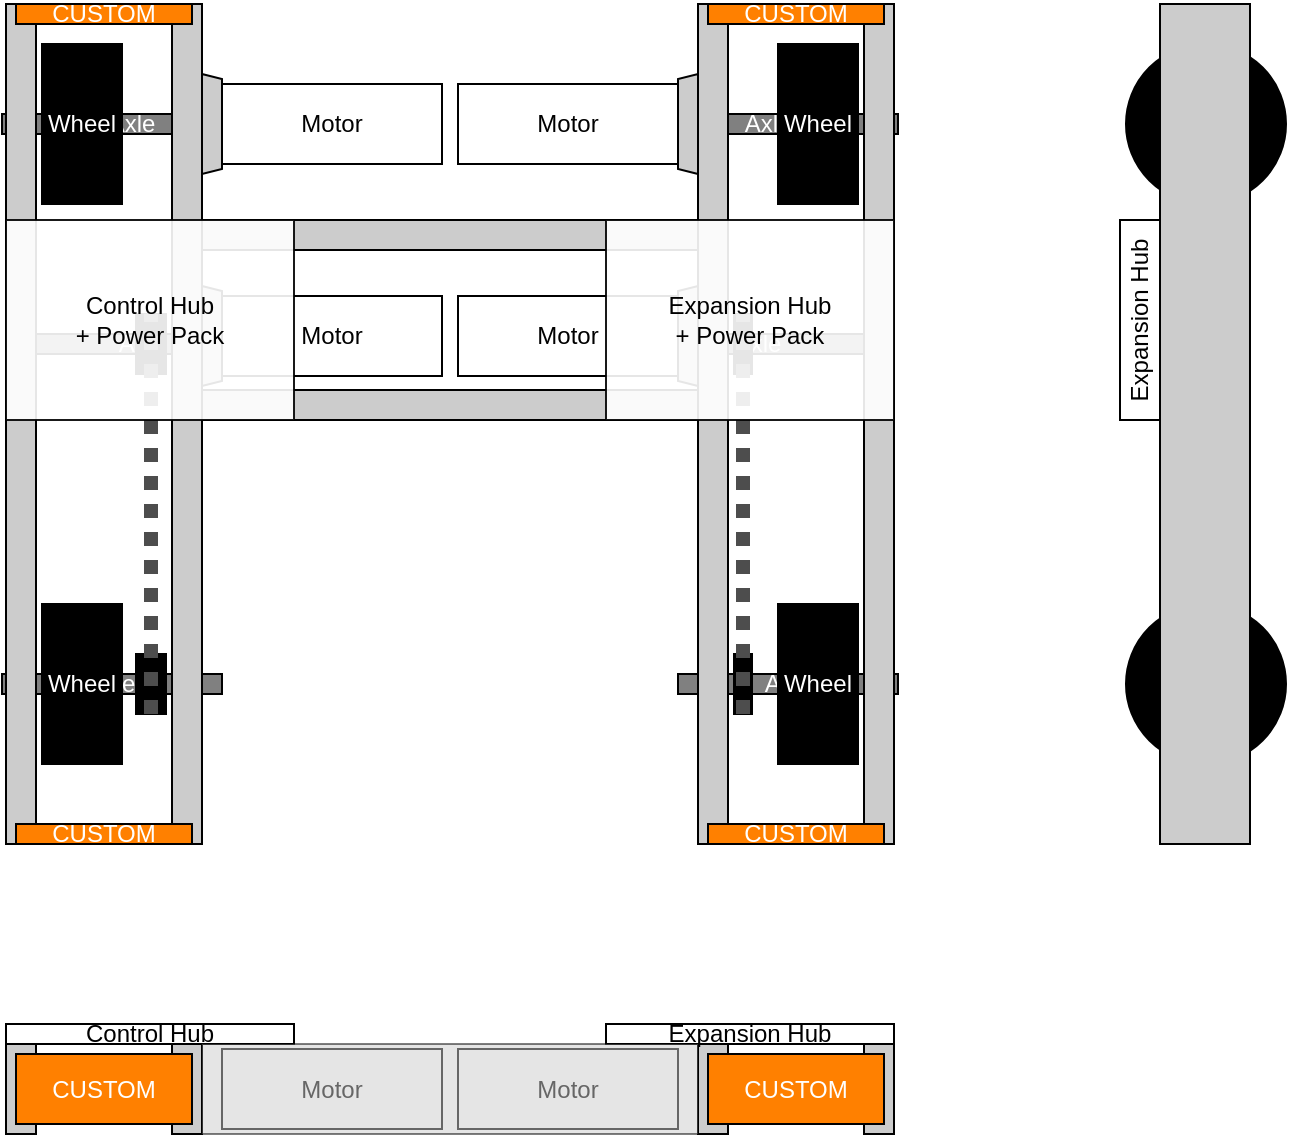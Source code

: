 <mxfile pages="2">
    <diagram name="Page-1" id="inVZSPTo9PcjYaaYWkz8">
        <mxGraphModel dx="455" dy="499" grid="0" gridSize="10" guides="1" tooltips="1" connect="1" arrows="1" fold="1" page="1" pageScale="1" pageWidth="3300" pageHeight="2339" math="0" shadow="0">
            <root>
                <mxCell id="0"/>
                <mxCell id="1" parent="0"/>
                <mxCell id="711dLZKx2LIoTlCgQXov-10" value="Axle" style="rounded=0;whiteSpace=wrap;html=1;fillColor=#808080;fontColor=#FFFFFF;" parent="1" vertex="1">
                    <mxGeometry x="558" y="575" width="110" height="10" as="geometry"/>
                </mxCell>
                <mxCell id="711dLZKx2LIoTlCgQXov-24" value="" style="rounded=0;whiteSpace=wrap;html=1;fillColor=#000000;" parent="1" vertex="1">
                    <mxGeometry x="586" y="565" width="9" height="30" as="geometry"/>
                </mxCell>
                <mxCell id="711dLZKx2LIoTlCgQXov-11" value="Axle" style="rounded=0;whiteSpace=wrap;html=1;fillColor=#808080;fontColor=#FFFFFF;" parent="1" vertex="1">
                    <mxGeometry x="220" y="575" width="110" height="10" as="geometry"/>
                </mxCell>
                <mxCell id="711dLZKx2LIoTlCgQXov-8" value="Axle" style="rounded=0;whiteSpace=wrap;html=1;fillColor=#808080;fontColor=#FFFFFF;" parent="1" vertex="1">
                    <mxGeometry x="538" y="405" width="120" height="10" as="geometry"/>
                </mxCell>
                <mxCell id="711dLZKx2LIoTlCgQXov-9" value="Axle" style="rounded=0;whiteSpace=wrap;html=1;fillColor=#808080;fontColor=#FFFFFF;" parent="1" vertex="1">
                    <mxGeometry x="230" y="405" width="120" height="10" as="geometry"/>
                </mxCell>
                <mxCell id="711dLZKx2LIoTlCgQXov-5" value="Axle" style="rounded=0;whiteSpace=wrap;html=1;fillColor=#808080;fontColor=#FFFFFF;" parent="1" vertex="1">
                    <mxGeometry x="220" y="295" width="130" height="10" as="geometry"/>
                </mxCell>
                <mxCell id="711dLZKx2LIoTlCgQXov-7" value="Axle" style="rounded=0;whiteSpace=wrap;html=1;fillColor=#808080;fontColor=#FFFFFF;" parent="1" vertex="1">
                    <mxGeometry x="538" y="295" width="130" height="10" as="geometry"/>
                </mxCell>
                <mxCell id="4JoB3vtAX29_v0R1cTo--14" value="Wheel" style="ellipse;whiteSpace=wrap;html=1;aspect=fixed;fillColor=#000000;fontColor=#FFFFFF;" parent="1" vertex="1">
                    <mxGeometry x="782" y="260" width="80" height="80" as="geometry"/>
                </mxCell>
                <mxCell id="4JoB3vtAX29_v0R1cTo--15" value="Wheel" style="ellipse;whiteSpace=wrap;html=1;aspect=fixed;fillColor=#000000;fontColor=#FFFFFF;" parent="1" vertex="1">
                    <mxGeometry x="782" y="540" width="80" height="80" as="geometry"/>
                </mxCell>
                <mxCell id="w6orbtcmgJu4_G85mUG3-1" value="" style="rounded=0;whiteSpace=wrap;html=1;fillColor=#CCCCCC;" parent="1" vertex="1">
                    <mxGeometry x="320" y="348" width="248" height="15" as="geometry"/>
                </mxCell>
                <mxCell id="w6orbtcmgJu4_G85mUG3-2" value="" style="rounded=0;whiteSpace=wrap;html=1;direction=south;fillColor=#CCCCCC;" parent="1" vertex="1">
                    <mxGeometry x="568" y="240" width="15" height="420" as="geometry"/>
                </mxCell>
                <mxCell id="w6orbtcmgJu4_G85mUG3-3" value="" style="rounded=0;whiteSpace=wrap;html=1;direction=south;fillColor=#CCCCCC;" parent="1" vertex="1">
                    <mxGeometry x="651" y="240" width="15" height="420" as="geometry"/>
                </mxCell>
                <mxCell id="w6orbtcmgJu4_G85mUG3-6" value="" style="rounded=0;whiteSpace=wrap;html=1;fillColor=#CCCCCC;" parent="1" vertex="1">
                    <mxGeometry x="320" y="433" width="248" height="15" as="geometry"/>
                </mxCell>
                <mxCell id="w6orbtcmgJu4_G85mUG3-7" value="Motor" style="rounded=0;whiteSpace=wrap;html=1;" parent="1" vertex="1">
                    <mxGeometry x="448" y="280" width="110" height="40" as="geometry"/>
                </mxCell>
                <mxCell id="w6orbtcmgJu4_G85mUG3-9" value="Wheel" style="rounded=0;whiteSpace=wrap;html=1;fillColor=#000000;fontColor=#FFFFFF;" parent="1" vertex="1">
                    <mxGeometry x="608" y="260" width="40" height="80" as="geometry"/>
                </mxCell>
                <mxCell id="w6orbtcmgJu4_G85mUG3-10" value="Wheel" style="rounded=0;whiteSpace=wrap;html=1;fillColor=#000000;fontColor=#FFFFFF;" parent="1" vertex="1">
                    <mxGeometry x="608" y="540" width="40" height="80" as="geometry"/>
                </mxCell>
                <mxCell id="w6orbtcmgJu4_G85mUG3-11" value="Motor" style="rounded=0;whiteSpace=wrap;html=1;" parent="1" vertex="1">
                    <mxGeometry x="448" y="386" width="110" height="40" as="geometry"/>
                </mxCell>
                <mxCell id="w6orbtcmgJu4_G85mUG3-16" value="CUSTOM" style="rounded=0;whiteSpace=wrap;html=1;fontColor=#FFFFFF;fillColor=#FF8000;" parent="1" vertex="1">
                    <mxGeometry x="573" y="240" width="88" height="10" as="geometry"/>
                </mxCell>
                <mxCell id="w6orbtcmgJu4_G85mUG3-17" value="CUSTOM" style="rounded=0;whiteSpace=wrap;html=1;fontColor=#FFFFFF;fillColor=#FF8000;" parent="1" vertex="1">
                    <mxGeometry x="573" y="650" width="88" height="10" as="geometry"/>
                </mxCell>
                <mxCell id="4JoB3vtAX29_v0R1cTo--1" value="" style="rounded=0;whiteSpace=wrap;html=1;direction=south;fillColor=#CCCCCC;" parent="1" vertex="1">
                    <mxGeometry x="222" y="760" width="15" height="45" as="geometry"/>
                </mxCell>
                <mxCell id="4JoB3vtAX29_v0R1cTo--2" value="" style="rounded=0;whiteSpace=wrap;html=1;direction=south;fillColor=#CCCCCC;" parent="1" vertex="1">
                    <mxGeometry x="305" y="760" width="15" height="45" as="geometry"/>
                </mxCell>
                <mxCell id="4JoB3vtAX29_v0R1cTo--3" value="" style="rounded=0;whiteSpace=wrap;html=1;direction=south;fillColor=#CCCCCC;" parent="1" vertex="1">
                    <mxGeometry x="651" y="760" width="15" height="45" as="geometry"/>
                </mxCell>
                <mxCell id="4JoB3vtAX29_v0R1cTo--4" value="" style="rounded=0;whiteSpace=wrap;html=1;direction=south;fillColor=#CCCCCC;" parent="1" vertex="1">
                    <mxGeometry x="568" y="760" width="15" height="45" as="geometry"/>
                </mxCell>
                <mxCell id="4JoB3vtAX29_v0R1cTo--7" value="CUSTOM" style="rounded=0;whiteSpace=wrap;html=1;fontColor=#FFFFFF;fillColor=#FF8000;" parent="1" vertex="1">
                    <mxGeometry x="227" y="765" width="88" height="35" as="geometry"/>
                </mxCell>
                <mxCell id="4JoB3vtAX29_v0R1cTo--8" value="CUSTOM" style="rounded=0;whiteSpace=wrap;html=1;fontColor=#FFFFFF;fillColor=#FF8000;" parent="1" vertex="1">
                    <mxGeometry x="573" y="765" width="88" height="35" as="geometry"/>
                </mxCell>
                <mxCell id="4JoB3vtAX29_v0R1cTo--10" value="Motor" style="rounded=0;whiteSpace=wrap;html=1;" parent="1" vertex="1">
                    <mxGeometry x="330" y="762.5" width="110" height="40" as="geometry"/>
                </mxCell>
                <mxCell id="4JoB3vtAX29_v0R1cTo--11" value="Motor" style="rounded=0;whiteSpace=wrap;html=1;" parent="1" vertex="1">
                    <mxGeometry x="448" y="762.5" width="110" height="40" as="geometry"/>
                </mxCell>
                <mxCell id="4JoB3vtAX29_v0R1cTo--12" value="" style="rounded=0;whiteSpace=wrap;html=1;direction=south;fillColor=#CCCCCC;" parent="1" vertex="1">
                    <mxGeometry x="799" y="240" width="45" height="420" as="geometry"/>
                </mxCell>
                <mxCell id="4JoB3vtAX29_v0R1cTo--16" value="Expansion Hub" style="rounded=0;whiteSpace=wrap;html=1;direction=west;rotation=270;" parent="1" vertex="1">
                    <mxGeometry x="739" y="388" width="100" height="20" as="geometry"/>
                </mxCell>
                <mxCell id="4JoB3vtAX29_v0R1cTo--17" value="Control Hub" style="rounded=0;whiteSpace=wrap;html=1;direction=south;" parent="1" vertex="1">
                    <mxGeometry x="222" y="750" width="144" height="10" as="geometry"/>
                </mxCell>
                <mxCell id="4JoB3vtAX29_v0R1cTo--18" value="Expansion Hub" style="rounded=0;whiteSpace=wrap;html=1;direction=south;" parent="1" vertex="1">
                    <mxGeometry x="522" y="750" width="144" height="10" as="geometry"/>
                </mxCell>
                <mxCell id="w6orbtcmgJu4_G85mUG3-4" value="" style="rounded=0;whiteSpace=wrap;html=1;direction=south;fillColor=#CCCCCC;" parent="1" vertex="1">
                    <mxGeometry x="305" y="240" width="15" height="420" as="geometry"/>
                </mxCell>
                <mxCell id="w6orbtcmgJu4_G85mUG3-5" value="" style="rounded=0;whiteSpace=wrap;html=1;direction=south;fillColor=#CCCCCC;" parent="1" vertex="1">
                    <mxGeometry x="222" y="240" width="15" height="420" as="geometry"/>
                </mxCell>
                <mxCell id="w6orbtcmgJu4_G85mUG3-8" value="Motor" style="rounded=0;whiteSpace=wrap;html=1;" parent="1" vertex="1">
                    <mxGeometry x="330" y="280" width="110" height="40" as="geometry"/>
                </mxCell>
                <mxCell id="w6orbtcmgJu4_G85mUG3-12" value="Wheel" style="rounded=0;whiteSpace=wrap;html=1;fillColor=#000000;fontColor=#FFFFFF;" parent="1" vertex="1">
                    <mxGeometry x="240" y="540" width="40" height="80" as="geometry"/>
                </mxCell>
                <mxCell id="w6orbtcmgJu4_G85mUG3-13" value="Wheel" style="rounded=0;whiteSpace=wrap;html=1;fillColor=#000000;fontColor=#FFFFFF;" parent="1" vertex="1">
                    <mxGeometry x="240" y="260" width="40" height="80" as="geometry"/>
                </mxCell>
                <mxCell id="w6orbtcmgJu4_G85mUG3-14" value="Motor" style="rounded=0;whiteSpace=wrap;html=1;" parent="1" vertex="1">
                    <mxGeometry x="330" y="386" width="110" height="40" as="geometry"/>
                </mxCell>
                <mxCell id="w6orbtcmgJu4_G85mUG3-15" value="CUSTOM" style="rounded=0;whiteSpace=wrap;html=1;fontColor=#FFFFFF;fillColor=#FF8000;" parent="1" vertex="1">
                    <mxGeometry x="227" y="240" width="88" height="10" as="geometry"/>
                </mxCell>
                <mxCell id="w6orbtcmgJu4_G85mUG3-18" value="CUSTOM" style="rounded=0;whiteSpace=wrap;html=1;fontColor=#FFFFFF;fillColor=#FF8000;" parent="1" vertex="1">
                    <mxGeometry x="227" y="650" width="88" height="10" as="geometry"/>
                </mxCell>
                <mxCell id="711dLZKx2LIoTlCgQXov-1" value="" style="shape=trapezoid;perimeter=trapezoidPerimeter;whiteSpace=wrap;html=1;fixedSize=1;direction=south;size=2.54;fillColor=#CCCCCC;" parent="1" vertex="1">
                    <mxGeometry x="320" y="275" width="10" height="50" as="geometry"/>
                </mxCell>
                <mxCell id="711dLZKx2LIoTlCgQXov-2" value="" style="shape=trapezoid;perimeter=trapezoidPerimeter;whiteSpace=wrap;html=1;fixedSize=1;direction=north;size=2.54;fillColor=#CCCCCC;" parent="1" vertex="1">
                    <mxGeometry x="558" y="275" width="10" height="50" as="geometry"/>
                </mxCell>
                <mxCell id="711dLZKx2LIoTlCgQXov-3" value="" style="shape=trapezoid;perimeter=trapezoidPerimeter;whiteSpace=wrap;html=1;fixedSize=1;direction=north;size=2.54;fillColor=#CCCCCC;" parent="1" vertex="1">
                    <mxGeometry x="558" y="381" width="10" height="50" as="geometry"/>
                </mxCell>
                <mxCell id="711dLZKx2LIoTlCgQXov-4" value="" style="shape=trapezoid;perimeter=trapezoidPerimeter;whiteSpace=wrap;html=1;fixedSize=1;direction=south;size=2.54;fillColor=#CCCCCC;" parent="1" vertex="1">
                    <mxGeometry x="320" y="381" width="10" height="50" as="geometry"/>
                </mxCell>
                <mxCell id="711dLZKx2LIoTlCgQXov-19" value="" style="rounded=0;whiteSpace=wrap;html=1;fillColor=#000000;" parent="1" vertex="1">
                    <mxGeometry x="287" y="565" width="15" height="30" as="geometry"/>
                </mxCell>
                <mxCell id="711dLZKx2LIoTlCgQXov-20" value="" style="rounded=0;whiteSpace=wrap;html=1;fillColor=#000000;" parent="1" vertex="1">
                    <mxGeometry x="287" y="395" width="15" height="30" as="geometry"/>
                </mxCell>
                <mxCell id="711dLZKx2LIoTlCgQXov-21" value="" style="endArrow=none;dashed=1;html=1;rounded=0;entryX=0.5;entryY=0;entryDx=0;entryDy=0;exitX=0.5;exitY=1;exitDx=0;exitDy=0;strokeWidth=7;dashPattern=1 1;strokeColor=#4D4D4D;" parent="1" source="711dLZKx2LIoTlCgQXov-19" target="711dLZKx2LIoTlCgQXov-20" edge="1">
                    <mxGeometry width="50" height="50" relative="1" as="geometry">
                        <mxPoint x="296" y="553" as="sourcePoint"/>
                        <mxPoint x="346" y="503" as="targetPoint"/>
                    </mxGeometry>
                </mxCell>
                <mxCell id="711dLZKx2LIoTlCgQXov-22" value="" style="rounded=0;whiteSpace=wrap;html=1;fillColor=#000000;" parent="1" vertex="1">
                    <mxGeometry x="586" y="395" width="9" height="30" as="geometry"/>
                </mxCell>
                <mxCell id="711dLZKx2LIoTlCgQXov-23" value="" style="endArrow=none;dashed=1;html=1;rounded=0;entryX=0.5;entryY=0;entryDx=0;entryDy=0;exitX=0.5;exitY=1;exitDx=0;exitDy=0;strokeWidth=7;dashPattern=1 1;strokeColor=#4D4D4D;" parent="1" source="711dLZKx2LIoTlCgQXov-24" target="711dLZKx2LIoTlCgQXov-22" edge="1">
                    <mxGeometry width="50" height="50" relative="1" as="geometry">
                        <mxPoint x="589" y="553" as="sourcePoint"/>
                        <mxPoint x="639" y="503" as="targetPoint"/>
                    </mxGeometry>
                </mxCell>
                <mxCell id="w6orbtcmgJu4_G85mUG3-21" value="Expansion Hub&lt;div&gt;+ Power Pack&lt;br&gt;&lt;/div&gt;" style="rounded=0;whiteSpace=wrap;html=1;direction=east;opacity=90;" parent="1" vertex="1">
                    <mxGeometry x="522" y="348" width="144" height="100" as="geometry"/>
                </mxCell>
                <mxCell id="w6orbtcmgJu4_G85mUG3-19" value="Control Hub&lt;div&gt;+ Power Pack&lt;/div&gt;" style="rounded=0;whiteSpace=wrap;html=1;direction=east;opacity=90;" parent="1" vertex="1">
                    <mxGeometry x="222" y="348" width="144" height="100" as="geometry"/>
                </mxCell>
                <mxCell id="4JoB3vtAX29_v0R1cTo--5" value="" style="rounded=0;whiteSpace=wrap;html=1;fillColor=#CCCCCC;opacity=50;" parent="1" vertex="1">
                    <mxGeometry x="320" y="760" width="248" height="45" as="geometry"/>
                </mxCell>
            </root>
        </mxGraphModel>
    </diagram>
    <diagram id="Qj1iOQ2QytvMzb1pfmyk" name="Inside Wheels">
        <mxGraphModel dx="455" dy="499" grid="1" gridSize="10" guides="1" tooltips="1" connect="1" arrows="1" fold="1" page="1" pageScale="1" pageWidth="3300" pageHeight="2339" math="0" shadow="0">
            <root>
                <mxCell id="0"/>
                <mxCell id="1" parent="0"/>
                <mxCell id="WOUt4Na-WsWE-hNVj2Ye-68" value="Axle" style="rounded=0;whiteSpace=wrap;html=1;fillColor=#808080;fontColor=#FFFFFF;" parent="1" vertex="1">
                    <mxGeometry x="218" y="295" width="100" height="10" as="geometry"/>
                </mxCell>
                <mxCell id="WOUt4Na-WsWE-hNVj2Ye-69" value="Axle" style="rounded=0;whiteSpace=wrap;html=1;fillColor=#808080;fontColor=#FFFFFF;" parent="1" vertex="1">
                    <mxGeometry x="218" y="405" width="90" height="10" as="geometry"/>
                </mxCell>
                <mxCell id="WOUt4Na-WsWE-hNVj2Ye-70" value="Axle" style="rounded=0;whiteSpace=wrap;html=1;fillColor=#808080;fontColor=#FFFFFF;" parent="1" vertex="1">
                    <mxGeometry x="218" y="475" width="90" height="10" as="geometry"/>
                </mxCell>
                <mxCell id="WOUt4Na-WsWE-hNVj2Ye-71" value="Axle" style="rounded=0;whiteSpace=wrap;html=1;fillColor=#808080;fontColor=#FFFFFF;" parent="1" vertex="1">
                    <mxGeometry x="218" y="575" width="90" height="10" as="geometry"/>
                </mxCell>
                <mxCell id="WOUt4Na-WsWE-hNVj2Ye-61" value="Axle" style="rounded=0;whiteSpace=wrap;html=1;fillColor=#808080;fontColor=#FFFFFF;" parent="1" vertex="1">
                    <mxGeometry x="538" y="405" width="90" height="10" as="geometry"/>
                </mxCell>
                <mxCell id="WOUt4Na-WsWE-hNVj2Ye-1" value="Axle" style="rounded=0;whiteSpace=wrap;html=1;fillColor=#808080;fontColor=#FFFFFF;" parent="1" vertex="1">
                    <mxGeometry x="558" y="575" width="80" height="10" as="geometry"/>
                </mxCell>
                <mxCell id="WOUt4Na-WsWE-hNVj2Ye-3" value="Axle" style="rounded=0;whiteSpace=wrap;html=1;fillColor=#808080;fontColor=#FFFFFF;" parent="1" vertex="1">
                    <mxGeometry x="538" y="475" width="90" height="10" as="geometry"/>
                </mxCell>
                <mxCell id="WOUt4Na-WsWE-hNVj2Ye-6" value="Axle" style="rounded=0;whiteSpace=wrap;html=1;fillColor=#808080;fontColor=#FFFFFF;" parent="1" vertex="1">
                    <mxGeometry x="538" y="295" width="100" height="10" as="geometry"/>
                </mxCell>
                <mxCell id="WOUt4Na-WsWE-hNVj2Ye-7" value="Wheel" style="ellipse;whiteSpace=wrap;html=1;aspect=fixed;" parent="1" vertex="1">
                    <mxGeometry x="782" y="260" width="80" height="80" as="geometry"/>
                </mxCell>
                <mxCell id="WOUt4Na-WsWE-hNVj2Ye-8" value="Wheel" style="ellipse;whiteSpace=wrap;html=1;aspect=fixed;" parent="1" vertex="1">
                    <mxGeometry x="782" y="540" width="80" height="80" as="geometry"/>
                </mxCell>
                <mxCell id="WOUt4Na-WsWE-hNVj2Ye-9" value="" style="rounded=0;whiteSpace=wrap;html=1;fillColor=#CCCCCC;" parent="1" vertex="1">
                    <mxGeometry x="300" y="358" width="248" height="15" as="geometry"/>
                </mxCell>
                <mxCell id="WOUt4Na-WsWE-hNVj2Ye-10" value="" style="rounded=0;whiteSpace=wrap;html=1;direction=south;fillColor=#CCCCCC;" parent="1" vertex="1">
                    <mxGeometry x="568" y="240" width="15" height="420" as="geometry"/>
                </mxCell>
                <mxCell id="WOUt4Na-WsWE-hNVj2Ye-11" value="" style="rounded=0;whiteSpace=wrap;html=1;direction=south;fillColor=#CCCCCC;" parent="1" vertex="1">
                    <mxGeometry x="623" y="240" width="15" height="420" as="geometry"/>
                </mxCell>
                <mxCell id="WOUt4Na-WsWE-hNVj2Ye-12" value="" style="rounded=0;whiteSpace=wrap;html=1;fillColor=#CCCCCC;" parent="1" vertex="1">
                    <mxGeometry x="300" y="513" width="248" height="15" as="geometry"/>
                </mxCell>
                <mxCell id="WOUt4Na-WsWE-hNVj2Ye-13" value="Motor" style="rounded=0;whiteSpace=wrap;html=1;" parent="1" vertex="1">
                    <mxGeometry x="448" y="460" width="110" height="40" as="geometry"/>
                </mxCell>
                <mxCell id="WOUt4Na-WsWE-hNVj2Ye-14" value="Wheel" style="rounded=0;whiteSpace=wrap;html=1;" parent="1" vertex="1">
                    <mxGeometry x="518" y="260" width="40" height="80" as="geometry"/>
                </mxCell>
                <mxCell id="WOUt4Na-WsWE-hNVj2Ye-15" value="Wheel" style="rounded=0;whiteSpace=wrap;html=1;" parent="1" vertex="1">
                    <mxGeometry x="518" y="540" width="40" height="80" as="geometry"/>
                </mxCell>
                <mxCell id="WOUt4Na-WsWE-hNVj2Ye-16" value="Motor" style="rounded=0;whiteSpace=wrap;html=1;" parent="1" vertex="1">
                    <mxGeometry x="448" y="391" width="110" height="40" as="geometry"/>
                </mxCell>
                <mxCell id="WOUt4Na-WsWE-hNVj2Ye-17" value="CUSTOM" style="rounded=0;whiteSpace=wrap;html=1;fontColor=#FFFFFF;fillColor=#B3B3B3;" parent="1" vertex="1">
                    <mxGeometry x="573" y="240" width="60" height="10" as="geometry"/>
                </mxCell>
                <mxCell id="WOUt4Na-WsWE-hNVj2Ye-18" value="CUSTOM" style="rounded=0;whiteSpace=wrap;html=1;fontColor=#FFFFFF;fillColor=#B3B3B3;" parent="1" vertex="1">
                    <mxGeometry x="573" y="650" width="60" height="10" as="geometry"/>
                </mxCell>
                <mxCell id="WOUt4Na-WsWE-hNVj2Ye-19" value="" style="rounded=0;whiteSpace=wrap;html=1;direction=south;fillColor=#CCCCCC;" parent="1" vertex="1">
                    <mxGeometry x="230" y="760" width="15" height="45" as="geometry"/>
                </mxCell>
                <mxCell id="WOUt4Na-WsWE-hNVj2Ye-20" value="" style="rounded=0;whiteSpace=wrap;html=1;direction=south;fillColor=#CCCCCC;" parent="1" vertex="1">
                    <mxGeometry x="305" y="760" width="15" height="45" as="geometry"/>
                </mxCell>
                <mxCell id="WOUt4Na-WsWE-hNVj2Ye-21" value="" style="rounded=0;whiteSpace=wrap;html=1;direction=south;fillColor=#CCCCCC;" parent="1" vertex="1">
                    <mxGeometry x="643" y="760" width="15" height="45" as="geometry"/>
                </mxCell>
                <mxCell id="WOUt4Na-WsWE-hNVj2Ye-22" value="" style="rounded=0;whiteSpace=wrap;html=1;direction=south;fillColor=#CCCCCC;" parent="1" vertex="1">
                    <mxGeometry x="568" y="760" width="15" height="45" as="geometry"/>
                </mxCell>
                <mxCell id="WOUt4Na-WsWE-hNVj2Ye-23" value="" style="rounded=0;whiteSpace=wrap;html=1;fillColor=#CCCCCC;" parent="1" vertex="1">
                    <mxGeometry x="320" y="760" width="248" height="45" as="geometry"/>
                </mxCell>
                <mxCell id="WOUt4Na-WsWE-hNVj2Ye-24" value="CUSTOM" style="rounded=0;whiteSpace=wrap;html=1;fontColor=#FFFFFF;fillColor=#000000;" parent="1" vertex="1">
                    <mxGeometry x="235" y="765" width="80" height="35" as="geometry"/>
                </mxCell>
                <mxCell id="WOUt4Na-WsWE-hNVj2Ye-25" value="CUSTOM" style="rounded=0;whiteSpace=wrap;html=1;fontColor=#FFFFFF;fillColor=#000000;" parent="1" vertex="1">
                    <mxGeometry x="573" y="765" width="80" height="35" as="geometry"/>
                </mxCell>
                <mxCell id="WOUt4Na-WsWE-hNVj2Ye-26" value="Motor" style="rounded=0;whiteSpace=wrap;html=1;" parent="1" vertex="1">
                    <mxGeometry x="330" y="762.5" width="110" height="40" as="geometry"/>
                </mxCell>
                <mxCell id="WOUt4Na-WsWE-hNVj2Ye-27" value="Motor" style="rounded=0;whiteSpace=wrap;html=1;" parent="1" vertex="1">
                    <mxGeometry x="448" y="762.5" width="110" height="40" as="geometry"/>
                </mxCell>
                <mxCell id="WOUt4Na-WsWE-hNVj2Ye-28" value="" style="rounded=0;whiteSpace=wrap;html=1;direction=south;fillColor=#CCCCCC;" parent="1" vertex="1">
                    <mxGeometry x="799" y="240" width="45" height="420" as="geometry"/>
                </mxCell>
                <mxCell id="WOUt4Na-WsWE-hNVj2Ye-29" value="Expansion Hub" style="rounded=0;whiteSpace=wrap;html=1;direction=west;rotation=-90;" parent="1" vertex="1">
                    <mxGeometry x="717" y="430" width="144" height="20" as="geometry"/>
                </mxCell>
                <mxCell id="WOUt4Na-WsWE-hNVj2Ye-30" value="the other Hub" style="rounded=0;whiteSpace=wrap;html=1;direction=south;" parent="1" vertex="1">
                    <mxGeometry x="230" y="750" width="100" height="10" as="geometry"/>
                </mxCell>
                <mxCell id="WOUt4Na-WsWE-hNVj2Ye-31" value="Expansion Hub" style="rounded=0;whiteSpace=wrap;html=1;direction=south;" parent="1" vertex="1">
                    <mxGeometry x="558" y="750" width="100" height="10" as="geometry"/>
                </mxCell>
                <mxCell id="WOUt4Na-WsWE-hNVj2Ye-33" value="" style="rounded=0;whiteSpace=wrap;html=1;direction=south;fillColor=#CCCCCC;" parent="1" vertex="1">
                    <mxGeometry x="265" y="240" width="15" height="420" as="geometry"/>
                </mxCell>
                <mxCell id="WOUt4Na-WsWE-hNVj2Ye-35" value="Motor" style="rounded=0;whiteSpace=wrap;html=1;" parent="1" vertex="1">
                    <mxGeometry x="290" y="460" width="110" height="40" as="geometry"/>
                </mxCell>
                <mxCell id="WOUt4Na-WsWE-hNVj2Ye-36" value="Wheel" style="rounded=0;whiteSpace=wrap;html=1;" parent="1" vertex="1">
                    <mxGeometry x="290" y="540" width="40" height="80" as="geometry"/>
                </mxCell>
                <mxCell id="WOUt4Na-WsWE-hNVj2Ye-37" value="Wheel" style="rounded=0;whiteSpace=wrap;html=1;" parent="1" vertex="1">
                    <mxGeometry x="290" y="260" width="40" height="80" as="geometry"/>
                </mxCell>
                <mxCell id="WOUt4Na-WsWE-hNVj2Ye-38" value="Motor" style="rounded=0;whiteSpace=wrap;html=1;" parent="1" vertex="1">
                    <mxGeometry x="290" y="391" width="110" height="40" as="geometry"/>
                </mxCell>
                <mxCell id="WOUt4Na-WsWE-hNVj2Ye-41" value="" style="shape=trapezoid;perimeter=trapezoidPerimeter;whiteSpace=wrap;html=1;fixedSize=1;direction=south;size=2.54;fillColor=#CCCCCC;" parent="1" vertex="1">
                    <mxGeometry x="280" y="455" width="10" height="50" as="geometry"/>
                </mxCell>
                <mxCell id="WOUt4Na-WsWE-hNVj2Ye-42" value="" style="shape=trapezoid;perimeter=trapezoidPerimeter;whiteSpace=wrap;html=1;fixedSize=1;direction=north;size=2.54;fillColor=#CCCCCC;" parent="1" vertex="1">
                    <mxGeometry x="558" y="455" width="10" height="50" as="geometry"/>
                </mxCell>
                <mxCell id="WOUt4Na-WsWE-hNVj2Ye-43" value="" style="shape=trapezoid;perimeter=trapezoidPerimeter;whiteSpace=wrap;html=1;fixedSize=1;direction=north;size=2.54;fillColor=#CCCCCC;" parent="1" vertex="1">
                    <mxGeometry x="558" y="386" width="10" height="50" as="geometry"/>
                </mxCell>
                <mxCell id="WOUt4Na-WsWE-hNVj2Ye-44" value="" style="shape=trapezoid;perimeter=trapezoidPerimeter;whiteSpace=wrap;html=1;fixedSize=1;direction=south;size=2.54;fillColor=#CCCCCC;" parent="1" vertex="1">
                    <mxGeometry x="280" y="386" width="10" height="50" as="geometry"/>
                </mxCell>
                <mxCell id="WOUt4Na-WsWE-hNVj2Ye-58" value="Expansion Hub&lt;div&gt;+ Power Pack&lt;br&gt;&lt;/div&gt;" style="rounded=0;whiteSpace=wrap;html=1;direction=east;opacity=90;" parent="1" vertex="1">
                    <mxGeometry x="524" y="98" width="144" height="100" as="geometry"/>
                </mxCell>
                <mxCell id="WOUt4Na-WsWE-hNVj2Ye-59" value="Control Hub&lt;div&gt;+ Power Pack&lt;/div&gt;" style="rounded=0;whiteSpace=wrap;html=1;direction=east;opacity=90;" parent="1" vertex="1">
                    <mxGeometry x="220" y="98" width="144" height="100" as="geometry"/>
                </mxCell>
                <mxCell id="WOUt4Na-WsWE-hNVj2Ye-67" value="" style="rounded=0;whiteSpace=wrap;html=1;direction=south;fillColor=#CCCCCC;" parent="1" vertex="1">
                    <mxGeometry x="208" y="240" width="15" height="420" as="geometry"/>
                </mxCell>
                <mxCell id="WOUt4Na-WsWE-hNVj2Ye-72" value="CUSTOM" style="rounded=0;whiteSpace=wrap;html=1;fontColor=#FFFFFF;fillColor=#B3B3B3;" parent="1" vertex="1">
                    <mxGeometry x="213" y="650" width="60" height="10" as="geometry"/>
                </mxCell>
                <mxCell id="WOUt4Na-WsWE-hNVj2Ye-66" value="CUSTOM" style="rounded=0;whiteSpace=wrap;html=1;fontColor=#FFFFFF;fillColor=#B3B3B3;" parent="1" vertex="1">
                    <mxGeometry x="213" y="240" width="60" height="10" as="geometry"/>
                </mxCell>
                <mxCell id="WOUt4Na-WsWE-hNVj2Ye-73" value="" style="rounded=0;whiteSpace=wrap;html=1;fontColor=#FFFFFF;fillColor=#000000;" parent="1" vertex="1">
                    <mxGeometry x="235" y="280" width="15" height="40" as="geometry"/>
                </mxCell>
                <mxCell id="WOUt4Na-WsWE-hNVj2Ye-74" value="" style="rounded=0;whiteSpace=wrap;html=1;fontColor=#FFFFFF;fillColor=#000000;" parent="1" vertex="1">
                    <mxGeometry x="235" y="390" width="15" height="40" as="geometry"/>
                </mxCell>
                <mxCell id="WOUt4Na-WsWE-hNVj2Ye-76" value="" style="rounded=0;whiteSpace=wrap;html=1;fontColor=#FFFFFF;fillColor=#000000;" parent="1" vertex="1">
                    <mxGeometry x="235" y="460" width="15" height="40" as="geometry"/>
                </mxCell>
                <mxCell id="WOUt4Na-WsWE-hNVj2Ye-77" value="" style="rounded=0;whiteSpace=wrap;html=1;fontColor=#FFFFFF;fillColor=#000000;" parent="1" vertex="1">
                    <mxGeometry x="235" y="560" width="15" height="40" as="geometry"/>
                </mxCell>
                <mxCell id="WOUt4Na-WsWE-hNVj2Ye-78" value="" style="rounded=0;whiteSpace=wrap;html=1;fontColor=#FFFFFF;fillColor=#000000;" parent="1" vertex="1">
                    <mxGeometry x="595" y="560" width="15" height="40" as="geometry"/>
                </mxCell>
                <mxCell id="WOUt4Na-WsWE-hNVj2Ye-79" value="" style="rounded=0;whiteSpace=wrap;html=1;fontColor=#FFFFFF;fillColor=#000000;" parent="1" vertex="1">
                    <mxGeometry x="595" y="460" width="15" height="40" as="geometry"/>
                </mxCell>
                <mxCell id="WOUt4Na-WsWE-hNVj2Ye-80" value="" style="rounded=0;whiteSpace=wrap;html=1;fontColor=#FFFFFF;fillColor=#000000;" parent="1" vertex="1">
                    <mxGeometry x="595" y="390" width="15" height="40" as="geometry"/>
                </mxCell>
                <mxCell id="WOUt4Na-WsWE-hNVj2Ye-81" value="" style="rounded=0;whiteSpace=wrap;html=1;fontColor=#FFFFFF;fillColor=#000000;" parent="1" vertex="1">
                    <mxGeometry x="595" y="280" width="15" height="40" as="geometry"/>
                </mxCell>
                <mxCell id="WOUt4Na-WsWE-hNVj2Ye-83" style="edgeStyle=orthogonalEdgeStyle;rounded=0;orthogonalLoop=1;jettySize=auto;html=1;entryX=0.533;entryY=0.713;entryDx=0;entryDy=0;entryPerimeter=0;endArrow=none;endFill=0;strokeWidth=9;dashed=1;dashPattern=1 1;" parent="1" source="WOUt4Na-WsWE-hNVj2Ye-81" target="WOUt4Na-WsWE-hNVj2Ye-80" edge="1">
                    <mxGeometry relative="1" as="geometry"/>
                </mxCell>
                <mxCell id="WOUt4Na-WsWE-hNVj2Ye-85" style="edgeStyle=orthogonalEdgeStyle;rounded=0;orthogonalLoop=1;jettySize=auto;html=1;entryX=0.496;entryY=0.407;entryDx=0;entryDy=0;entryPerimeter=0;endArrow=none;endFill=0;strokeWidth=9;dashed=1;dashPattern=1 1;" parent="1" source="WOUt4Na-WsWE-hNVj2Ye-73" target="WOUt4Na-WsWE-hNVj2Ye-74" edge="1">
                    <mxGeometry relative="1" as="geometry"/>
                </mxCell>
                <mxCell id="WOUt4Na-WsWE-hNVj2Ye-86" style="edgeStyle=orthogonalEdgeStyle;rounded=0;orthogonalLoop=1;jettySize=auto;html=1;entryX=0.496;entryY=0.532;entryDx=0;entryDy=0;entryPerimeter=0;endArrow=none;endFill=0;strokeWidth=9;dashed=1;dashPattern=1 1;" parent="1" source="WOUt4Na-WsWE-hNVj2Ye-76" target="WOUt4Na-WsWE-hNVj2Ye-77" edge="1">
                    <mxGeometry relative="1" as="geometry"/>
                </mxCell>
                <mxCell id="WOUt4Na-WsWE-hNVj2Ye-87" style="edgeStyle=orthogonalEdgeStyle;rounded=0;orthogonalLoop=1;jettySize=auto;html=1;entryX=0.496;entryY=0.449;entryDx=0;entryDy=0;entryPerimeter=0;endArrow=none;endFill=0;strokeWidth=9;dashed=1;dashPattern=1 1;" parent="1" source="WOUt4Na-WsWE-hNVj2Ye-79" target="WOUt4Na-WsWE-hNVj2Ye-78" edge="1">
                    <mxGeometry relative="1" as="geometry"/>
                </mxCell>
            </root>
        </mxGraphModel>
    </diagram>
</mxfile>